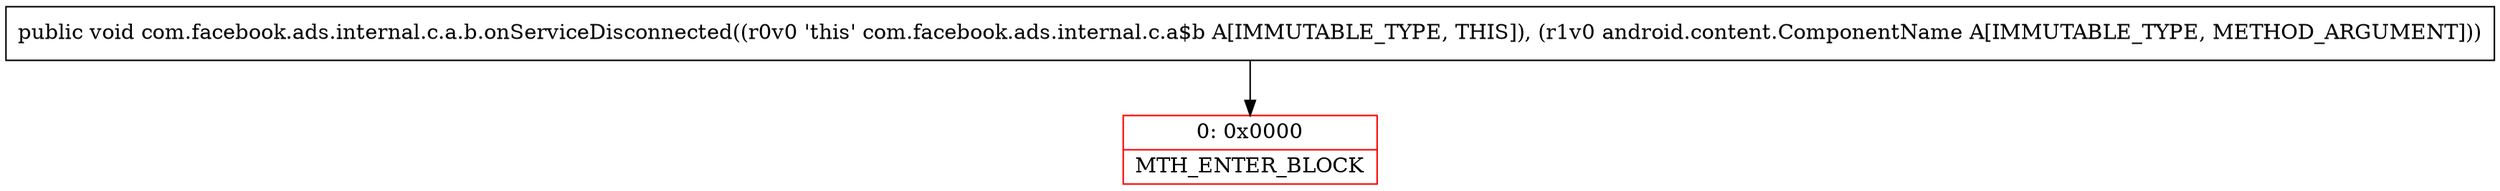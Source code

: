 digraph "CFG forcom.facebook.ads.internal.c.a.b.onServiceDisconnected(Landroid\/content\/ComponentName;)V" {
subgraph cluster_Region_469828536 {
label = "R(0)";
node [shape=record,color=blue];
}
Node_0 [shape=record,color=red,label="{0\:\ 0x0000|MTH_ENTER_BLOCK\l}"];
MethodNode[shape=record,label="{public void com.facebook.ads.internal.c.a.b.onServiceDisconnected((r0v0 'this' com.facebook.ads.internal.c.a$b A[IMMUTABLE_TYPE, THIS]), (r1v0 android.content.ComponentName A[IMMUTABLE_TYPE, METHOD_ARGUMENT])) }"];
MethodNode -> Node_0;
}

